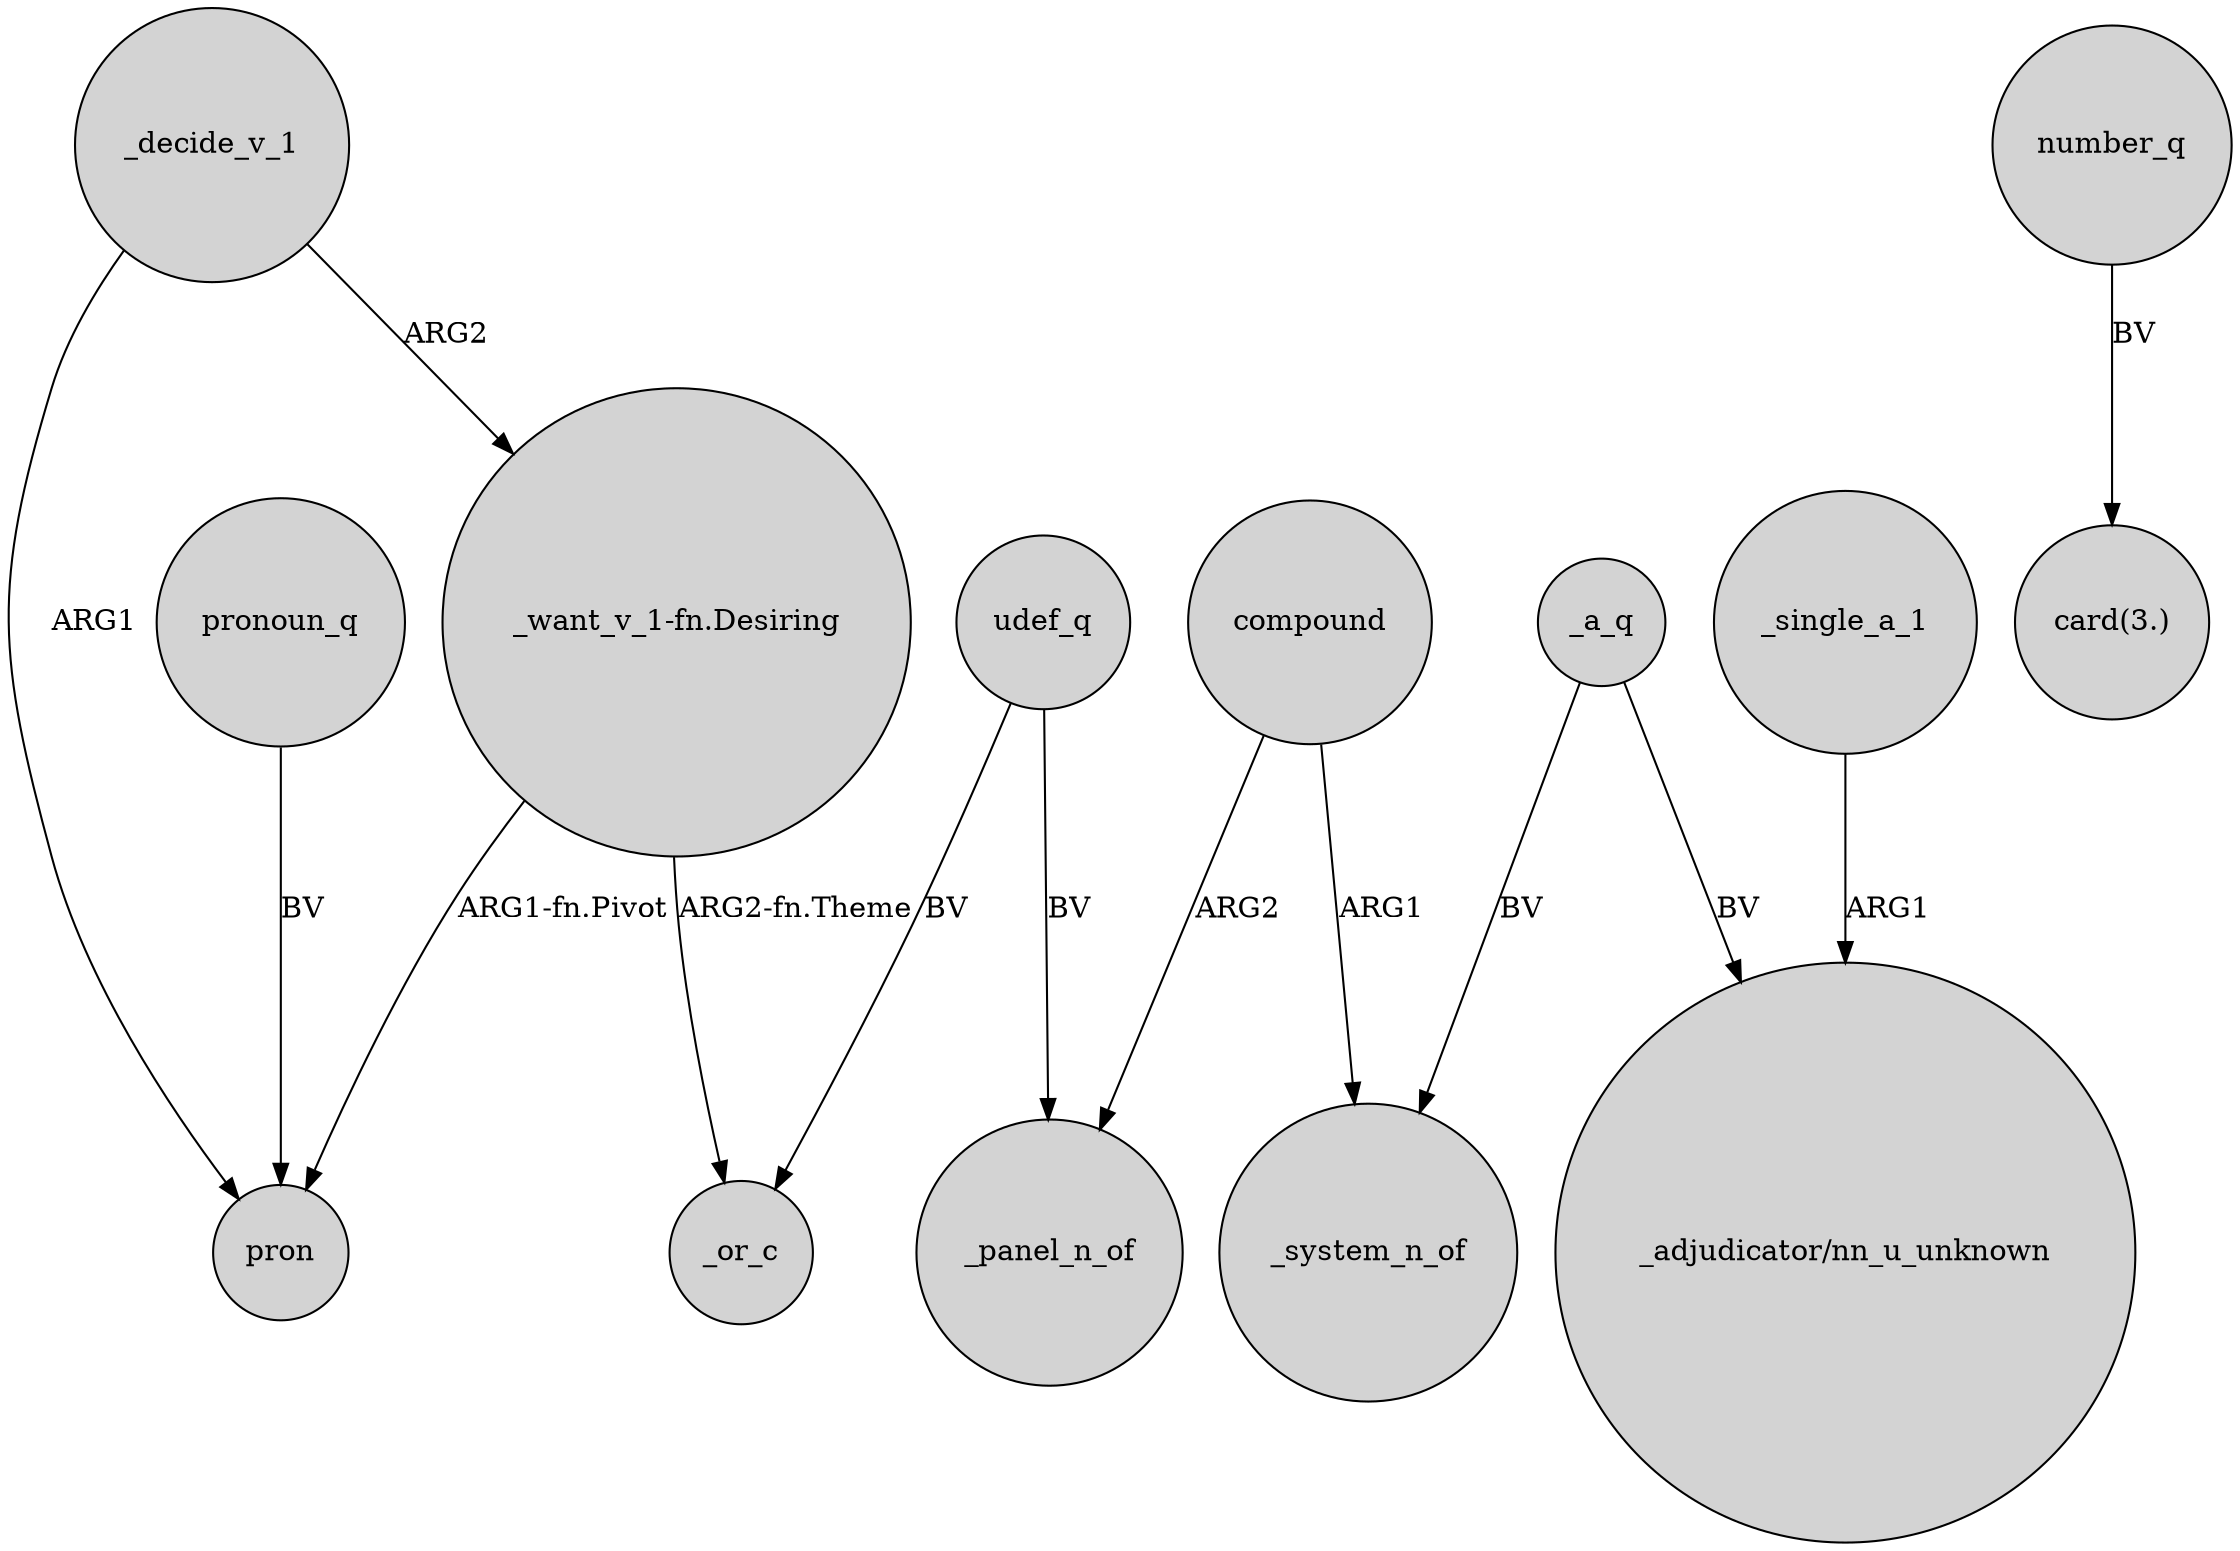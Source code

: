 digraph {
	node [shape=circle style=filled]
	"_want_v_1-fn.Desiring" -> pron [label="ARG1-fn.Pivot"]
	_a_q -> _system_n_of [label=BV]
	_a_q -> "_adjudicator/nn_u_unknown" [label=BV]
	compound -> _panel_n_of [label=ARG2]
	number_q -> "card(3.)" [label=BV]
	_single_a_1 -> "_adjudicator/nn_u_unknown" [label=ARG1]
	udef_q -> _or_c [label=BV]
	_decide_v_1 -> pron [label=ARG1]
	_decide_v_1 -> "_want_v_1-fn.Desiring" [label=ARG2]
	udef_q -> _panel_n_of [label=BV]
	compound -> _system_n_of [label=ARG1]
	"_want_v_1-fn.Desiring" -> _or_c [label="ARG2-fn.Theme"]
	pronoun_q -> pron [label=BV]
}
